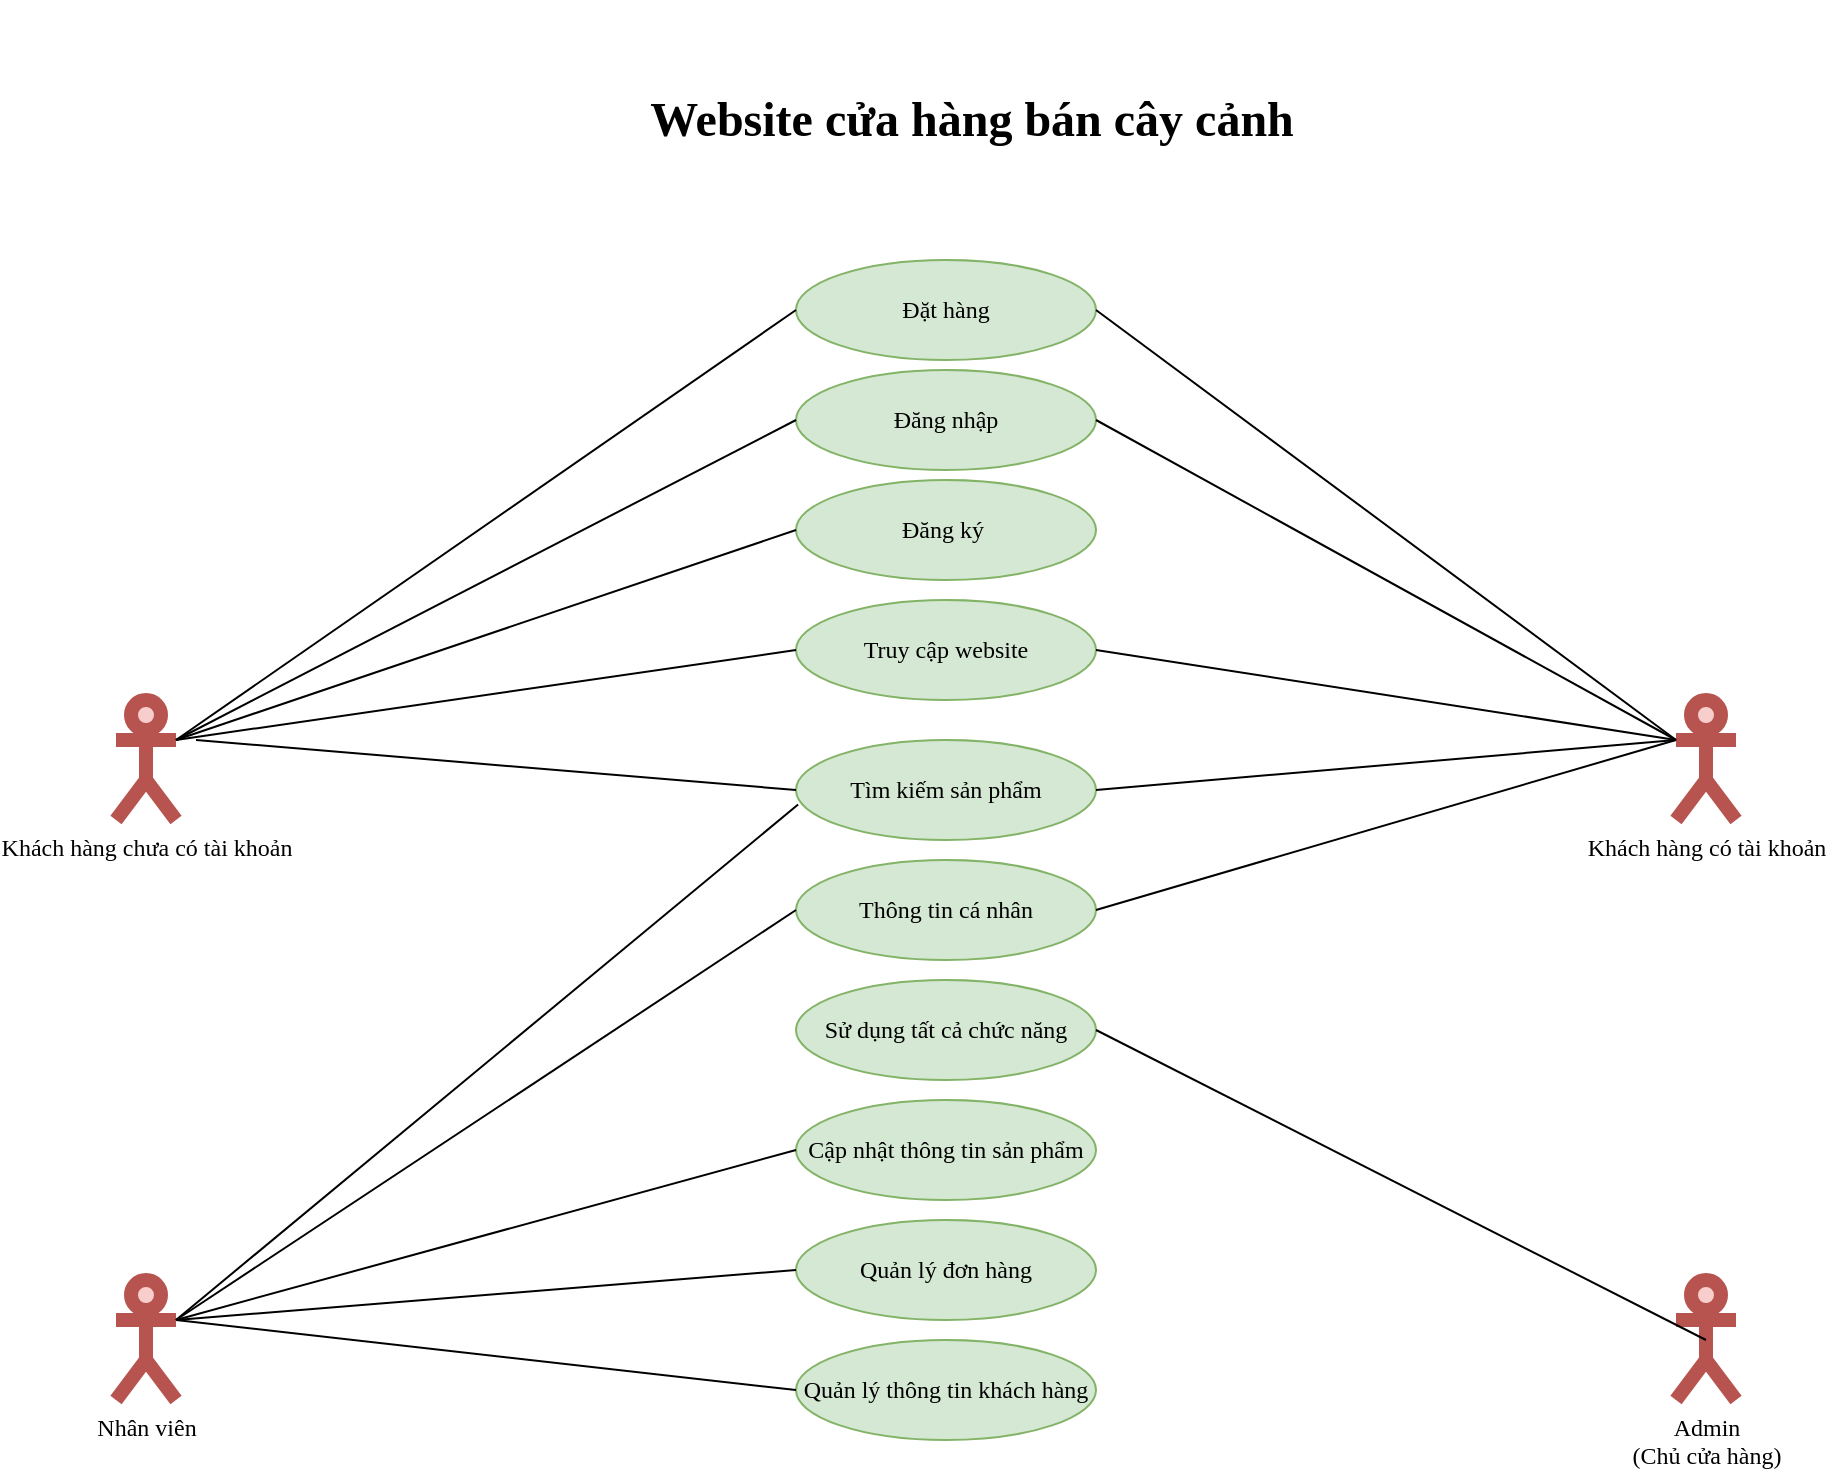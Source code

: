 <mxfile version="19.0.3" type="device"><diagram id="DPfqsiXUVUhp_6jGUo3r" name="Page-1"><mxGraphModel dx="1422" dy="708" grid="1" gridSize="10" guides="1" tooltips="1" connect="1" arrows="1" fold="1" page="1" pageScale="1" pageWidth="2336" pageHeight="1654" math="0" shadow="0"><root><mxCell id="0"/><mxCell id="1" parent="0"/><mxCell id="EUbCDZOH9w4lHdODatlz-1" value="Khách hàng chưa có tài khoản" style="shape=umlActor;verticalLabelPosition=bottom;verticalAlign=top;html=1;outlineConnect=0;fillColor=#f8cecc;strokeColor=#b85450;strokeWidth=7;fontFamily=Times New Roman;" parent="1" vertex="1"><mxGeometry x="480" y="560" width="30" height="60" as="geometry"/></mxCell><mxCell id="EUbCDZOH9w4lHdODatlz-2" value="Khách hàng có tài khoản" style="shape=umlActor;verticalLabelPosition=bottom;verticalAlign=top;html=1;outlineConnect=0;fillColor=#f8cecc;strokeColor=#b85450;strokeWidth=7;fontFamily=Times New Roman;" parent="1" vertex="1"><mxGeometry x="1260" y="560" width="30" height="60" as="geometry"/></mxCell><mxCell id="EUbCDZOH9w4lHdODatlz-3" value="Admin&lt;br&gt;(Chủ cửa hàng)" style="shape=umlActor;verticalLabelPosition=bottom;verticalAlign=top;html=1;outlineConnect=0;fillColor=#f8cecc;strokeColor=#b85450;strokeWidth=7;fontFamily=Times New Roman;" parent="1" vertex="1"><mxGeometry x="1260" y="850" width="30" height="60" as="geometry"/></mxCell><mxCell id="EUbCDZOH9w4lHdODatlz-4" value="Nhân viên" style="shape=umlActor;verticalLabelPosition=bottom;verticalAlign=top;html=1;outlineConnect=0;fillColor=#f8cecc;strokeColor=#b85450;strokeWidth=7;fontFamily=Times New Roman;" parent="1" vertex="1"><mxGeometry x="480" y="850" width="30" height="60" as="geometry"/></mxCell><mxCell id="EUbCDZOH9w4lHdODatlz-7" value="Đăng nhập" style="ellipse;whiteSpace=wrap;html=1;fillColor=#d5e8d4;strokeColor=#82b366;fontFamily=Times New Roman;" parent="1" vertex="1"><mxGeometry x="820" y="395" width="150" height="50" as="geometry"/></mxCell><mxCell id="EUbCDZOH9w4lHdODatlz-9" value="Đăng ký&amp;nbsp;" style="ellipse;whiteSpace=wrap;html=1;fillColor=#d5e8d4;strokeColor=#82b366;fontFamily=Times New Roman;" parent="1" vertex="1"><mxGeometry x="820" y="450" width="150" height="50" as="geometry"/></mxCell><mxCell id="EUbCDZOH9w4lHdODatlz-10" value="Truy cập website" style="ellipse;whiteSpace=wrap;html=1;fillColor=#d5e8d4;strokeColor=#82b366;fontFamily=Times New Roman;" parent="1" vertex="1"><mxGeometry x="820" y="510" width="150" height="50" as="geometry"/></mxCell><mxCell id="EUbCDZOH9w4lHdODatlz-11" value="Thông tin cá nhân" style="ellipse;whiteSpace=wrap;html=1;fillColor=#d5e8d4;strokeColor=#82b366;fontFamily=Times New Roman;" parent="1" vertex="1"><mxGeometry x="820" y="640" width="150" height="50" as="geometry"/></mxCell><mxCell id="EUbCDZOH9w4lHdODatlz-12" value="Sử dụng tất cả chức năng" style="ellipse;whiteSpace=wrap;html=1;fillColor=#d5e8d4;strokeColor=#82b366;fontFamily=Times New Roman;" parent="1" vertex="1"><mxGeometry x="820" y="700" width="150" height="50" as="geometry"/></mxCell><mxCell id="EUbCDZOH9w4lHdODatlz-13" value="Đặt hàng" style="ellipse;whiteSpace=wrap;html=1;fillColor=#d5e8d4;strokeColor=#82b366;fontFamily=Times New Roman;" parent="1" vertex="1"><mxGeometry x="820" y="340" width="150" height="50" as="geometry"/></mxCell><mxCell id="EUbCDZOH9w4lHdODatlz-14" value="Cập nhật thông tin sản phẩm" style="ellipse;whiteSpace=wrap;html=1;fillColor=#d5e8d4;strokeColor=#82b366;fontFamily=Times New Roman;" parent="1" vertex="1"><mxGeometry x="820" y="760" width="150" height="50" as="geometry"/></mxCell><mxCell id="EUbCDZOH9w4lHdODatlz-16" value="Quản lý đơn hàng" style="ellipse;whiteSpace=wrap;html=1;fillColor=#d5e8d4;strokeColor=#82b366;fontFamily=Times New Roman;" parent="1" vertex="1"><mxGeometry x="820" y="820" width="150" height="50" as="geometry"/></mxCell><mxCell id="EUbCDZOH9w4lHdODatlz-17" value="Tìm kiếm sản phẩm" style="ellipse;whiteSpace=wrap;html=1;fillColor=#d5e8d4;strokeColor=#82b366;fontFamily=Times New Roman;" parent="1" vertex="1"><mxGeometry x="820" y="580" width="150" height="50" as="geometry"/></mxCell><mxCell id="EUbCDZOH9w4lHdODatlz-20" value="" style="endArrow=none;html=1;rounded=0;exitX=1;exitY=0.333;exitDx=0;exitDy=0;exitPerimeter=0;entryX=0;entryY=0.5;entryDx=0;entryDy=0;fontFamily=Times New Roman;" parent="1" source="EUbCDZOH9w4lHdODatlz-1" target="EUbCDZOH9w4lHdODatlz-13" edge="1"><mxGeometry width="50" height="50" relative="1" as="geometry"><mxPoint x="650" y="530" as="sourcePoint"/><mxPoint x="700" y="480" as="targetPoint"/></mxGeometry></mxCell><mxCell id="EUbCDZOH9w4lHdODatlz-21" value="" style="endArrow=none;html=1;rounded=0;exitX=0;exitY=0.333;exitDx=0;exitDy=0;exitPerimeter=0;entryX=1;entryY=0.5;entryDx=0;entryDy=0;fontFamily=Times New Roman;" parent="1" source="EUbCDZOH9w4lHdODatlz-2" target="EUbCDZOH9w4lHdODatlz-13" edge="1"><mxGeometry width="50" height="50" relative="1" as="geometry"><mxPoint x="520" y="590" as="sourcePoint"/><mxPoint x="830" y="375" as="targetPoint"/></mxGeometry></mxCell><mxCell id="EUbCDZOH9w4lHdODatlz-22" value="" style="endArrow=none;html=1;rounded=0;entryX=0;entryY=0.5;entryDx=0;entryDy=0;fontFamily=Times New Roman;" parent="1" target="EUbCDZOH9w4lHdODatlz-7" edge="1"><mxGeometry width="50" height="50" relative="1" as="geometry"><mxPoint x="510" y="580" as="sourcePoint"/><mxPoint x="830" y="375" as="targetPoint"/></mxGeometry></mxCell><mxCell id="EUbCDZOH9w4lHdODatlz-23" value="" style="endArrow=none;html=1;rounded=0;entryX=1;entryY=0.5;entryDx=0;entryDy=0;fontFamily=Times New Roman;" parent="1" target="EUbCDZOH9w4lHdODatlz-7" edge="1"><mxGeometry width="50" height="50" relative="1" as="geometry"><mxPoint x="1260" y="580" as="sourcePoint"/><mxPoint x="980" y="375" as="targetPoint"/></mxGeometry></mxCell><mxCell id="EUbCDZOH9w4lHdODatlz-24" value="" style="endArrow=none;html=1;rounded=0;entryX=0;entryY=0.5;entryDx=0;entryDy=0;fontFamily=Times New Roman;" parent="1" target="EUbCDZOH9w4lHdODatlz-9" edge="1"><mxGeometry width="50" height="50" relative="1" as="geometry"><mxPoint x="510" y="580" as="sourcePoint"/><mxPoint x="830" y="430" as="targetPoint"/></mxGeometry></mxCell><mxCell id="EUbCDZOH9w4lHdODatlz-25" value="" style="endArrow=none;html=1;rounded=0;entryX=1;entryY=0.5;entryDx=0;entryDy=0;exitX=0;exitY=0.333;exitDx=0;exitDy=0;exitPerimeter=0;fontFamily=Times New Roman;" parent="1" source="EUbCDZOH9w4lHdODatlz-2" target="EUbCDZOH9w4lHdODatlz-10" edge="1"><mxGeometry width="50" height="50" relative="1" as="geometry"><mxPoint x="530" y="600" as="sourcePoint"/><mxPoint x="840" y="440" as="targetPoint"/></mxGeometry></mxCell><mxCell id="EUbCDZOH9w4lHdODatlz-26" value="" style="endArrow=none;html=1;rounded=0;entryX=0;entryY=0.5;entryDx=0;entryDy=0;exitX=1;exitY=0.333;exitDx=0;exitDy=0;exitPerimeter=0;fontFamily=Times New Roman;" parent="1" source="EUbCDZOH9w4lHdODatlz-1" target="EUbCDZOH9w4lHdODatlz-10" edge="1"><mxGeometry width="50" height="50" relative="1" as="geometry"><mxPoint x="520" y="590" as="sourcePoint"/><mxPoint x="830" y="485" as="targetPoint"/></mxGeometry></mxCell><mxCell id="EUbCDZOH9w4lHdODatlz-28" value="" style="endArrow=none;html=1;rounded=0;entryX=0;entryY=0.333;entryDx=0;entryDy=0;exitX=1;exitY=0.5;exitDx=0;exitDy=0;entryPerimeter=0;fontFamily=Times New Roman;" parent="1" source="EUbCDZOH9w4lHdODatlz-11" target="EUbCDZOH9w4lHdODatlz-2" edge="1"><mxGeometry width="50" height="50" relative="1" as="geometry"><mxPoint x="530" y="600" as="sourcePoint"/><mxPoint x="840" y="555" as="targetPoint"/></mxGeometry></mxCell><mxCell id="EUbCDZOH9w4lHdODatlz-29" value="" style="endArrow=none;html=1;rounded=0;entryX=0.5;entryY=0.5;entryDx=0;entryDy=0;exitX=1;exitY=0.5;exitDx=0;exitDy=0;entryPerimeter=0;fontFamily=Times New Roman;" parent="1" source="EUbCDZOH9w4lHdODatlz-12" target="EUbCDZOH9w4lHdODatlz-3" edge="1"><mxGeometry width="50" height="50" relative="1" as="geometry"><mxPoint x="980" y="605" as="sourcePoint"/><mxPoint x="1270" y="590" as="targetPoint"/></mxGeometry></mxCell><mxCell id="EUbCDZOH9w4lHdODatlz-30" value="" style="endArrow=none;html=1;rounded=0;entryX=0;entryY=0.5;entryDx=0;entryDy=0;exitX=1;exitY=0.333;exitDx=0;exitDy=0;exitPerimeter=0;fontFamily=Times New Roman;" parent="1" source="EUbCDZOH9w4lHdODatlz-4" target="EUbCDZOH9w4lHdODatlz-11" edge="1"><mxGeometry width="50" height="50" relative="1" as="geometry"><mxPoint x="990" y="615" as="sourcePoint"/><mxPoint x="1280" y="600" as="targetPoint"/></mxGeometry></mxCell><mxCell id="EUbCDZOH9w4lHdODatlz-31" value="" style="endArrow=none;html=1;rounded=0;entryX=0;entryY=0.5;entryDx=0;entryDy=0;exitX=1;exitY=0.333;exitDx=0;exitDy=0;exitPerimeter=0;fontFamily=Times New Roman;" parent="1" source="EUbCDZOH9w4lHdODatlz-4" target="EUbCDZOH9w4lHdODatlz-14" edge="1"><mxGeometry width="50" height="50" relative="1" as="geometry"><mxPoint x="1000" y="625" as="sourcePoint"/><mxPoint x="1290" y="610" as="targetPoint"/></mxGeometry></mxCell><mxCell id="EUbCDZOH9w4lHdODatlz-32" value="" style="endArrow=none;html=1;rounded=0;entryX=0.007;entryY=0.645;entryDx=0;entryDy=0;exitX=1;exitY=0.333;exitDx=0;exitDy=0;exitPerimeter=0;entryPerimeter=0;fontFamily=Times New Roman;" parent="1" source="EUbCDZOH9w4lHdODatlz-4" target="EUbCDZOH9w4lHdODatlz-17" edge="1"><mxGeometry width="50" height="50" relative="1" as="geometry"><mxPoint x="520" y="880" as="sourcePoint"/><mxPoint x="830" y="725" as="targetPoint"/></mxGeometry></mxCell><mxCell id="EUbCDZOH9w4lHdODatlz-33" value="" style="endArrow=none;html=1;rounded=0;entryX=0;entryY=0.5;entryDx=0;entryDy=0;exitX=1;exitY=0.333;exitDx=0;exitDy=0;exitPerimeter=0;fontFamily=Times New Roman;" parent="1" source="EUbCDZOH9w4lHdODatlz-4" target="EUbCDZOH9w4lHdODatlz-16" edge="1"><mxGeometry width="50" height="50" relative="1" as="geometry"><mxPoint x="520" y="870" as="sourcePoint"/><mxPoint x="830" y="785" as="targetPoint"/></mxGeometry></mxCell><mxCell id="EUbCDZOH9w4lHdODatlz-34" value="" style="endArrow=none;html=1;rounded=0;entryX=0;entryY=0.5;entryDx=0;entryDy=0;fontFamily=Times New Roman;" parent="1" target="EUbCDZOH9w4lHdODatlz-17" edge="1"><mxGeometry width="50" height="50" relative="1" as="geometry"><mxPoint x="520" y="580" as="sourcePoint"/><mxPoint x="830" y="675" as="targetPoint"/></mxGeometry></mxCell><mxCell id="EUbCDZOH9w4lHdODatlz-35" value="Quản lý thông tin khách hàng" style="ellipse;whiteSpace=wrap;html=1;fillColor=#d5e8d4;strokeColor=#82b366;fontFamily=Times New Roman;" parent="1" vertex="1"><mxGeometry x="820" y="880" width="150" height="50" as="geometry"/></mxCell><mxCell id="EUbCDZOH9w4lHdODatlz-36" value="" style="endArrow=none;html=1;rounded=0;entryX=0;entryY=0.5;entryDx=0;entryDy=0;fontFamily=Times New Roman;" parent="1" target="EUbCDZOH9w4lHdODatlz-35" edge="1"><mxGeometry width="50" height="50" relative="1" as="geometry"><mxPoint x="510" y="870" as="sourcePoint"/><mxPoint x="830" y="855" as="targetPoint"/></mxGeometry></mxCell><mxCell id="EUbCDZOH9w4lHdODatlz-37" value="&lt;h1&gt;&lt;font&gt;Website cửa hàng bán cây cảnh&lt;/font&gt;&lt;/h1&gt;" style="text;html=1;strokeColor=none;fillColor=none;align=center;verticalAlign=middle;whiteSpace=wrap;rounded=0;fontFamily=Times New Roman;" parent="1" vertex="1"><mxGeometry x="648" y="210" width="520" height="120" as="geometry"/></mxCell><mxCell id="Yhlw13NJuSMcqshuLNyU-1" value="" style="endArrow=none;html=1;rounded=0;fontFamily=Times New Roman;exitX=1;exitY=0.5;exitDx=0;exitDy=0;" edge="1" parent="1" source="EUbCDZOH9w4lHdODatlz-17"><mxGeometry width="50" height="50" relative="1" as="geometry"><mxPoint x="510" y="580" as="sourcePoint"/><mxPoint x="1260" y="580" as="targetPoint"/></mxGeometry></mxCell></root></mxGraphModel></diagram></mxfile>
